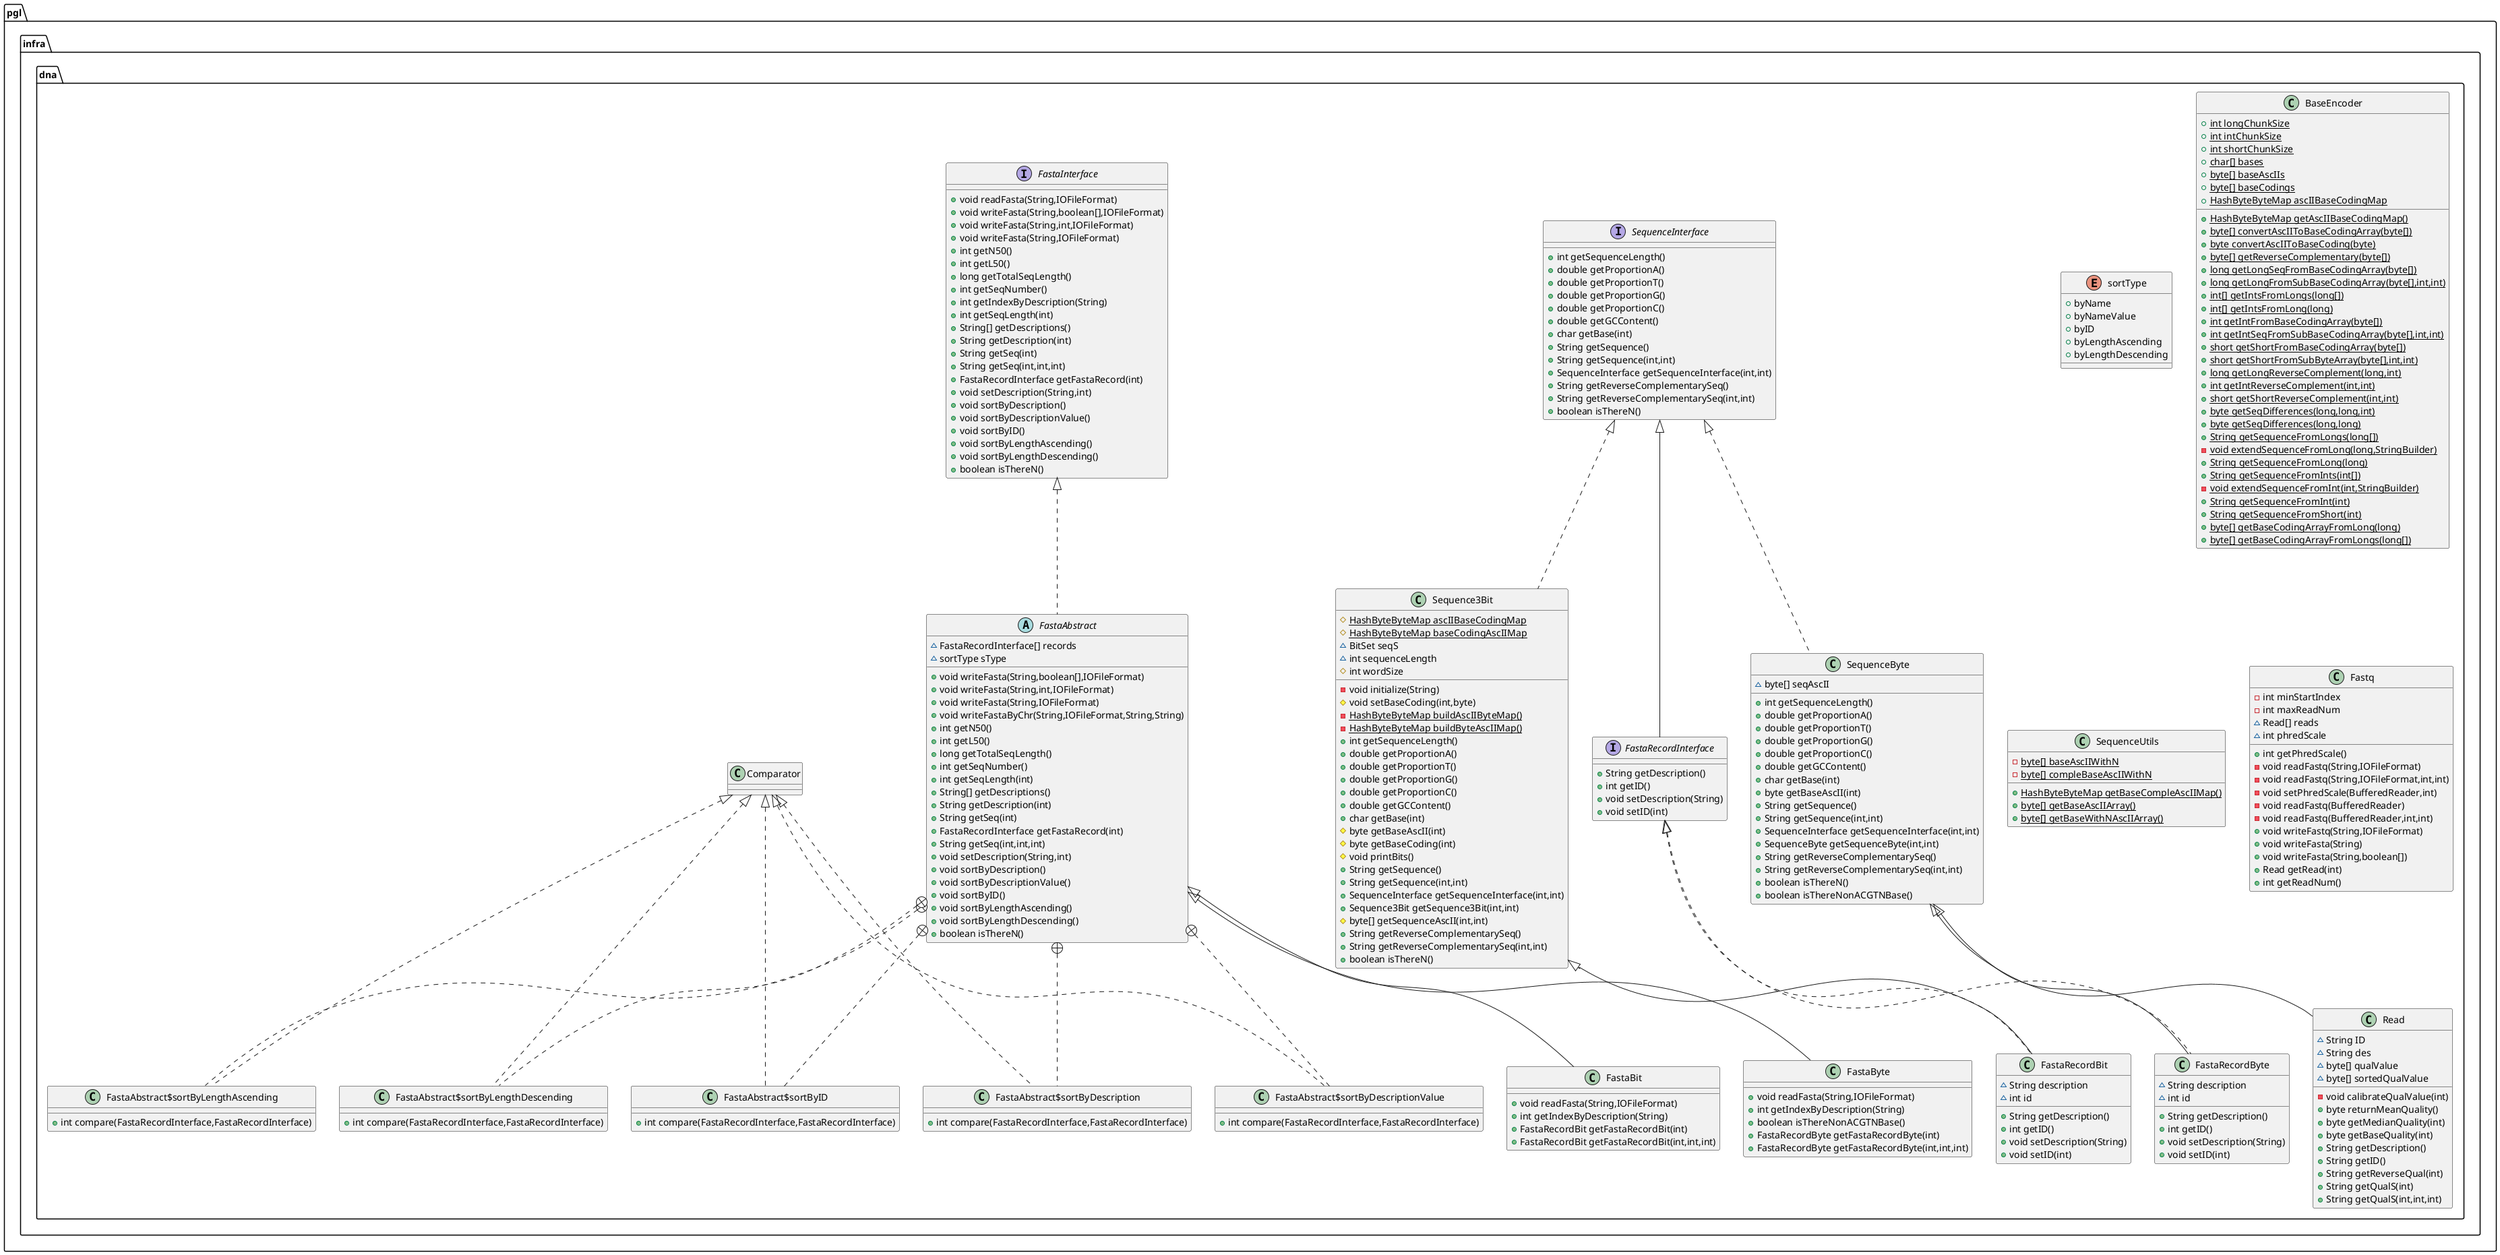 @startuml
interface pgl.infra.dna.SequenceInterface {
+ int getSequenceLength()
+ double getProportionA()
+ double getProportionT()
+ double getProportionG()
+ double getProportionC()
+ double getGCContent()
+ char getBase(int)
+ String getSequence()
+ String getSequence(int,int)
+ SequenceInterface getSequenceInterface(int,int)
+ String getReverseComplementarySeq()
+ String getReverseComplementarySeq(int,int)
+ boolean isThereN()
}

interface pgl.infra.dna.FastaInterface {
+ void readFasta(String,IOFileFormat)
+ void writeFasta(String,boolean[],IOFileFormat)
+ void writeFasta(String,int,IOFileFormat)
+ void writeFasta(String,IOFileFormat)
+ int getN50()
+ int getL50()
+ long getTotalSeqLength()
+ int getSeqNumber()
+ int getIndexByDescription(String)
+ int getSeqLength(int)
+ String[] getDescriptions()
+ String getDescription(int)
+ String getSeq(int)
+ String getSeq(int,int,int)
+ FastaRecordInterface getFastaRecord(int)
+ void setDescription(String,int)
+ void sortByDescription()
+ void sortByDescriptionValue()
+ void sortByID()
+ void sortByLengthAscending()
+ void sortByLengthDescending()
+ boolean isThereN()
}

class pgl.infra.dna.SequenceByte {
~ byte[] seqAscII
+ int getSequenceLength()
+ double getProportionA()
+ double getProportionT()
+ double getProportionG()
+ double getProportionC()
+ double getGCContent()
+ char getBase(int)
+ byte getBaseAscII(int)
+ String getSequence()
+ String getSequence(int,int)
+ SequenceInterface getSequenceInterface(int,int)
+ SequenceByte getSequenceByte(int,int)
+ String getReverseComplementarySeq()
+ String getReverseComplementarySeq(int,int)
+ boolean isThereN()
+ boolean isThereNonACGTNBase()
}


abstract class pgl.infra.dna.FastaAbstract {
~ FastaRecordInterface[] records
~ sortType sType
+ void writeFasta(String,boolean[],IOFileFormat)
+ void writeFasta(String,int,IOFileFormat)
+ void writeFasta(String,IOFileFormat)
+ void writeFastaByChr(String,IOFileFormat,String,String)
+ int getN50()
+ int getL50()
+ long getTotalSeqLength()
+ int getSeqNumber()
+ int getSeqLength(int)
+ String[] getDescriptions()
+ String getDescription(int)
+ String getSeq(int)
+ FastaRecordInterface getFastaRecord(int)
+ String getSeq(int,int,int)
+ void setDescription(String,int)
+ void sortByDescription()
+ void sortByDescriptionValue()
+ void sortByID()
+ void sortByLengthAscending()
+ void sortByLengthDescending()
+ boolean isThereN()
}


enum pgl.infra.dna.sortType {
+  byName
+  byNameValue
+  byID
+  byLengthAscending
+  byLengthDescending
}

class pgl.infra.dna.FastaAbstract$sortByID {
+ int compare(FastaRecordInterface,FastaRecordInterface)
}

class pgl.infra.dna.FastaAbstract$sortByDescription {
+ int compare(FastaRecordInterface,FastaRecordInterface)
}

class pgl.infra.dna.FastaAbstract$sortByDescriptionValue {
+ int compare(FastaRecordInterface,FastaRecordInterface)
}

class pgl.infra.dna.FastaAbstract$sortByLengthAscending {
+ int compare(FastaRecordInterface,FastaRecordInterface)
}

class pgl.infra.dna.FastaAbstract$sortByLengthDescending {
+ int compare(FastaRecordInterface,FastaRecordInterface)
}

class pgl.infra.dna.BaseEncoder {
+ {static} int longChunkSize
+ {static} int intChunkSize
+ {static} int shortChunkSize
+ {static} char[] bases
+ {static} byte[] baseAscIIs
+ {static} byte[] baseCodings
+ {static} HashByteByteMap ascIIBaseCodingMap
+ {static} HashByteByteMap getAscIIBaseCodingMap()
+ {static} byte[] convertAscIIToBaseCodingArray(byte[])
+ {static} byte convertAscIIToBaseCoding(byte)
+ {static} byte[] getReverseComplementary(byte[])
+ {static} long getLongSeqFromBaseCodingArray(byte[])
+ {static} long getLongFromSubBaseCodingArray(byte[],int,int)
+ {static} int[] getIntsFromLongs(long[])
+ {static} int[] getIntsFromLong(long)
+ {static} int getIntFromBaseCodingArray(byte[])
+ {static} int getIntSeqFromSubBaseCodingArray(byte[],int,int)
+ {static} short getShortFromBaseCodingArray(byte[])
+ {static} short getShortFromSubByteArray(byte[],int,int)
+ {static} long getLongReverseComplement(long,int)
+ {static} int getIntReverseComplement(int,int)
+ {static} short getShortReverseComplement(int,int)
+ {static} byte getSeqDifferences(long,long,int)
+ {static} byte getSeqDifferences(long,long)
+ {static} String getSequenceFromLongs(long[])
- {static} void extendSequenceFromLong(long,StringBuilder)
+ {static} String getSequenceFromLong(long)
+ {static} String getSequenceFromInts(int[])
- {static} void extendSequenceFromInt(int,StringBuilder)
+ {static} String getSequenceFromInt(int)
+ {static} String getSequenceFromShort(int)
+ {static} byte[] getBaseCodingArrayFromLong(long)
+ {static} byte[] getBaseCodingArrayFromLongs(long[])
}


class pgl.infra.dna.SequenceUtils {
- {static} byte[] baseAscIIWithN
- {static} byte[] compleBaseAscIIWithN
+ {static} HashByteByteMap getBaseCompleAscIIMap()
+ {static} byte[] getBaseAscIIArray()
+ {static} byte[] getBaseWithNAscIIArray()
}


class pgl.infra.dna.Sequence3Bit {
# {static} HashByteByteMap ascIIBaseCodingMap
# {static} HashByteByteMap baseCodingAscIIMap
~ BitSet seqS
~ int sequenceLength
# int wordSize
- void initialize(String)
# void setBaseCoding(int,byte)
- {static} HashByteByteMap buildAscIIByteMap()
- {static} HashByteByteMap buildByteAscIIMap()
+ int getSequenceLength()
+ double getProportionA()
+ double getProportionT()
+ double getProportionG()
+ double getProportionC()
+ double getGCContent()
+ char getBase(int)
# byte getBaseAscII(int)
# byte getBaseCoding(int)
# void printBits()
+ String getSequence()
+ String getSequence(int,int)
+ SequenceInterface getSequenceInterface(int,int)
+ Sequence3Bit getSequence3Bit(int,int)
# byte[] getSequenceAscII(int,int)
+ String getReverseComplementarySeq()
+ String getReverseComplementarySeq(int,int)
+ boolean isThereN()
}


class pgl.infra.dna.FastaBit {
+ void readFasta(String,IOFileFormat)
+ int getIndexByDescription(String)
+ FastaRecordBit getFastaRecordBit(int)
+ FastaRecordBit getFastaRecordBit(int,int,int)
}

class pgl.infra.dna.Fastq {
- int minStartIndex
- int maxReadNum
~ Read[] reads
~ int phredScale
+ int getPhredScale()
- void readFastq(String,IOFileFormat)
- void readFastq(String,IOFileFormat,int,int)
- void setPhredScale(BufferedReader,int)
- void readFastq(BufferedReader)
- void readFastq(BufferedReader,int,int)
+ void writeFastq(String,IOFileFormat)
+ void writeFasta(String)
+ void writeFasta(String,boolean[])
+ Read getRead(int)
+ int getReadNum()
}


class pgl.infra.dna.FastaRecordByte {
~ String description
~ int id
+ String getDescription()
+ int getID()
+ void setDescription(String)
+ void setID(int)
}


class pgl.infra.dna.FastaRecordBit {
~ String description
~ int id
+ String getDescription()
+ int getID()
+ void setDescription(String)
+ void setID(int)
}


class pgl.infra.dna.Read {
~ String ID
~ String des
~ byte[] qualValue
~ byte[] sortedQualValue
- void calibrateQualValue(int)
+ byte returnMeanQuality()
+ byte getMedianQuality(int)
+ byte getBaseQuality(int)
+ String getDescription()
+ String getID()
+ String getReverseQual(int)
+ String getQualS(int)
+ String getQualS(int,int,int)
}


class pgl.infra.dna.FastaByte {
+ void readFasta(String,IOFileFormat)
+ int getIndexByDescription(String)
+ boolean isThereNonACGTNBase()
+ FastaRecordByte getFastaRecordByte(int)
+ FastaRecordByte getFastaRecordByte(int,int,int)
}

interface pgl.infra.dna.FastaRecordInterface {
+ String getDescription()
+ int getID()
+ void setDescription(String)
+ void setID(int)
}



pgl.infra.dna.SequenceInterface <|.. pgl.infra.dna.SequenceByte
pgl.infra.dna.FastaInterface <|.. pgl.infra.dna.FastaAbstract
pgl.infra.dna.FastaAbstract +.. pgl.infra.dna.FastaAbstract$sortByID
pgl.infra.dna.Comparator <|.. pgl.infra.dna.FastaAbstract$sortByID
pgl.infra.dna.FastaAbstract +.. pgl.infra.dna.FastaAbstract$sortByDescription
pgl.infra.dna.Comparator <|.. pgl.infra.dna.FastaAbstract$sortByDescription
pgl.infra.dna.FastaAbstract +.. pgl.infra.dna.FastaAbstract$sortByDescriptionValue
pgl.infra.dna.Comparator <|.. pgl.infra.dna.FastaAbstract$sortByDescriptionValue
pgl.infra.dna.FastaAbstract +.. pgl.infra.dna.FastaAbstract$sortByLengthAscending
pgl.infra.dna.Comparator <|.. pgl.infra.dna.FastaAbstract$sortByLengthAscending
pgl.infra.dna.FastaAbstract +.. pgl.infra.dna.FastaAbstract$sortByLengthDescending
pgl.infra.dna.Comparator <|.. pgl.infra.dna.FastaAbstract$sortByLengthDescending
pgl.infra.dna.SequenceInterface <|.. pgl.infra.dna.Sequence3Bit
pgl.infra.dna.FastaAbstract <|-- pgl.infra.dna.FastaBit
pgl.infra.dna.FastaRecordInterface <|.. pgl.infra.dna.FastaRecordByte
pgl.infra.dna.SequenceByte <|-- pgl.infra.dna.FastaRecordByte
pgl.infra.dna.FastaRecordInterface <|.. pgl.infra.dna.FastaRecordBit
pgl.infra.dna.Sequence3Bit <|-- pgl.infra.dna.FastaRecordBit
pgl.infra.dna.SequenceByte <|-- pgl.infra.dna.Read
pgl.infra.dna.FastaAbstract <|-- pgl.infra.dna.FastaByte
pgl.infra.dna.SequenceInterface <|-- pgl.infra.dna.FastaRecordInterface
@enduml
